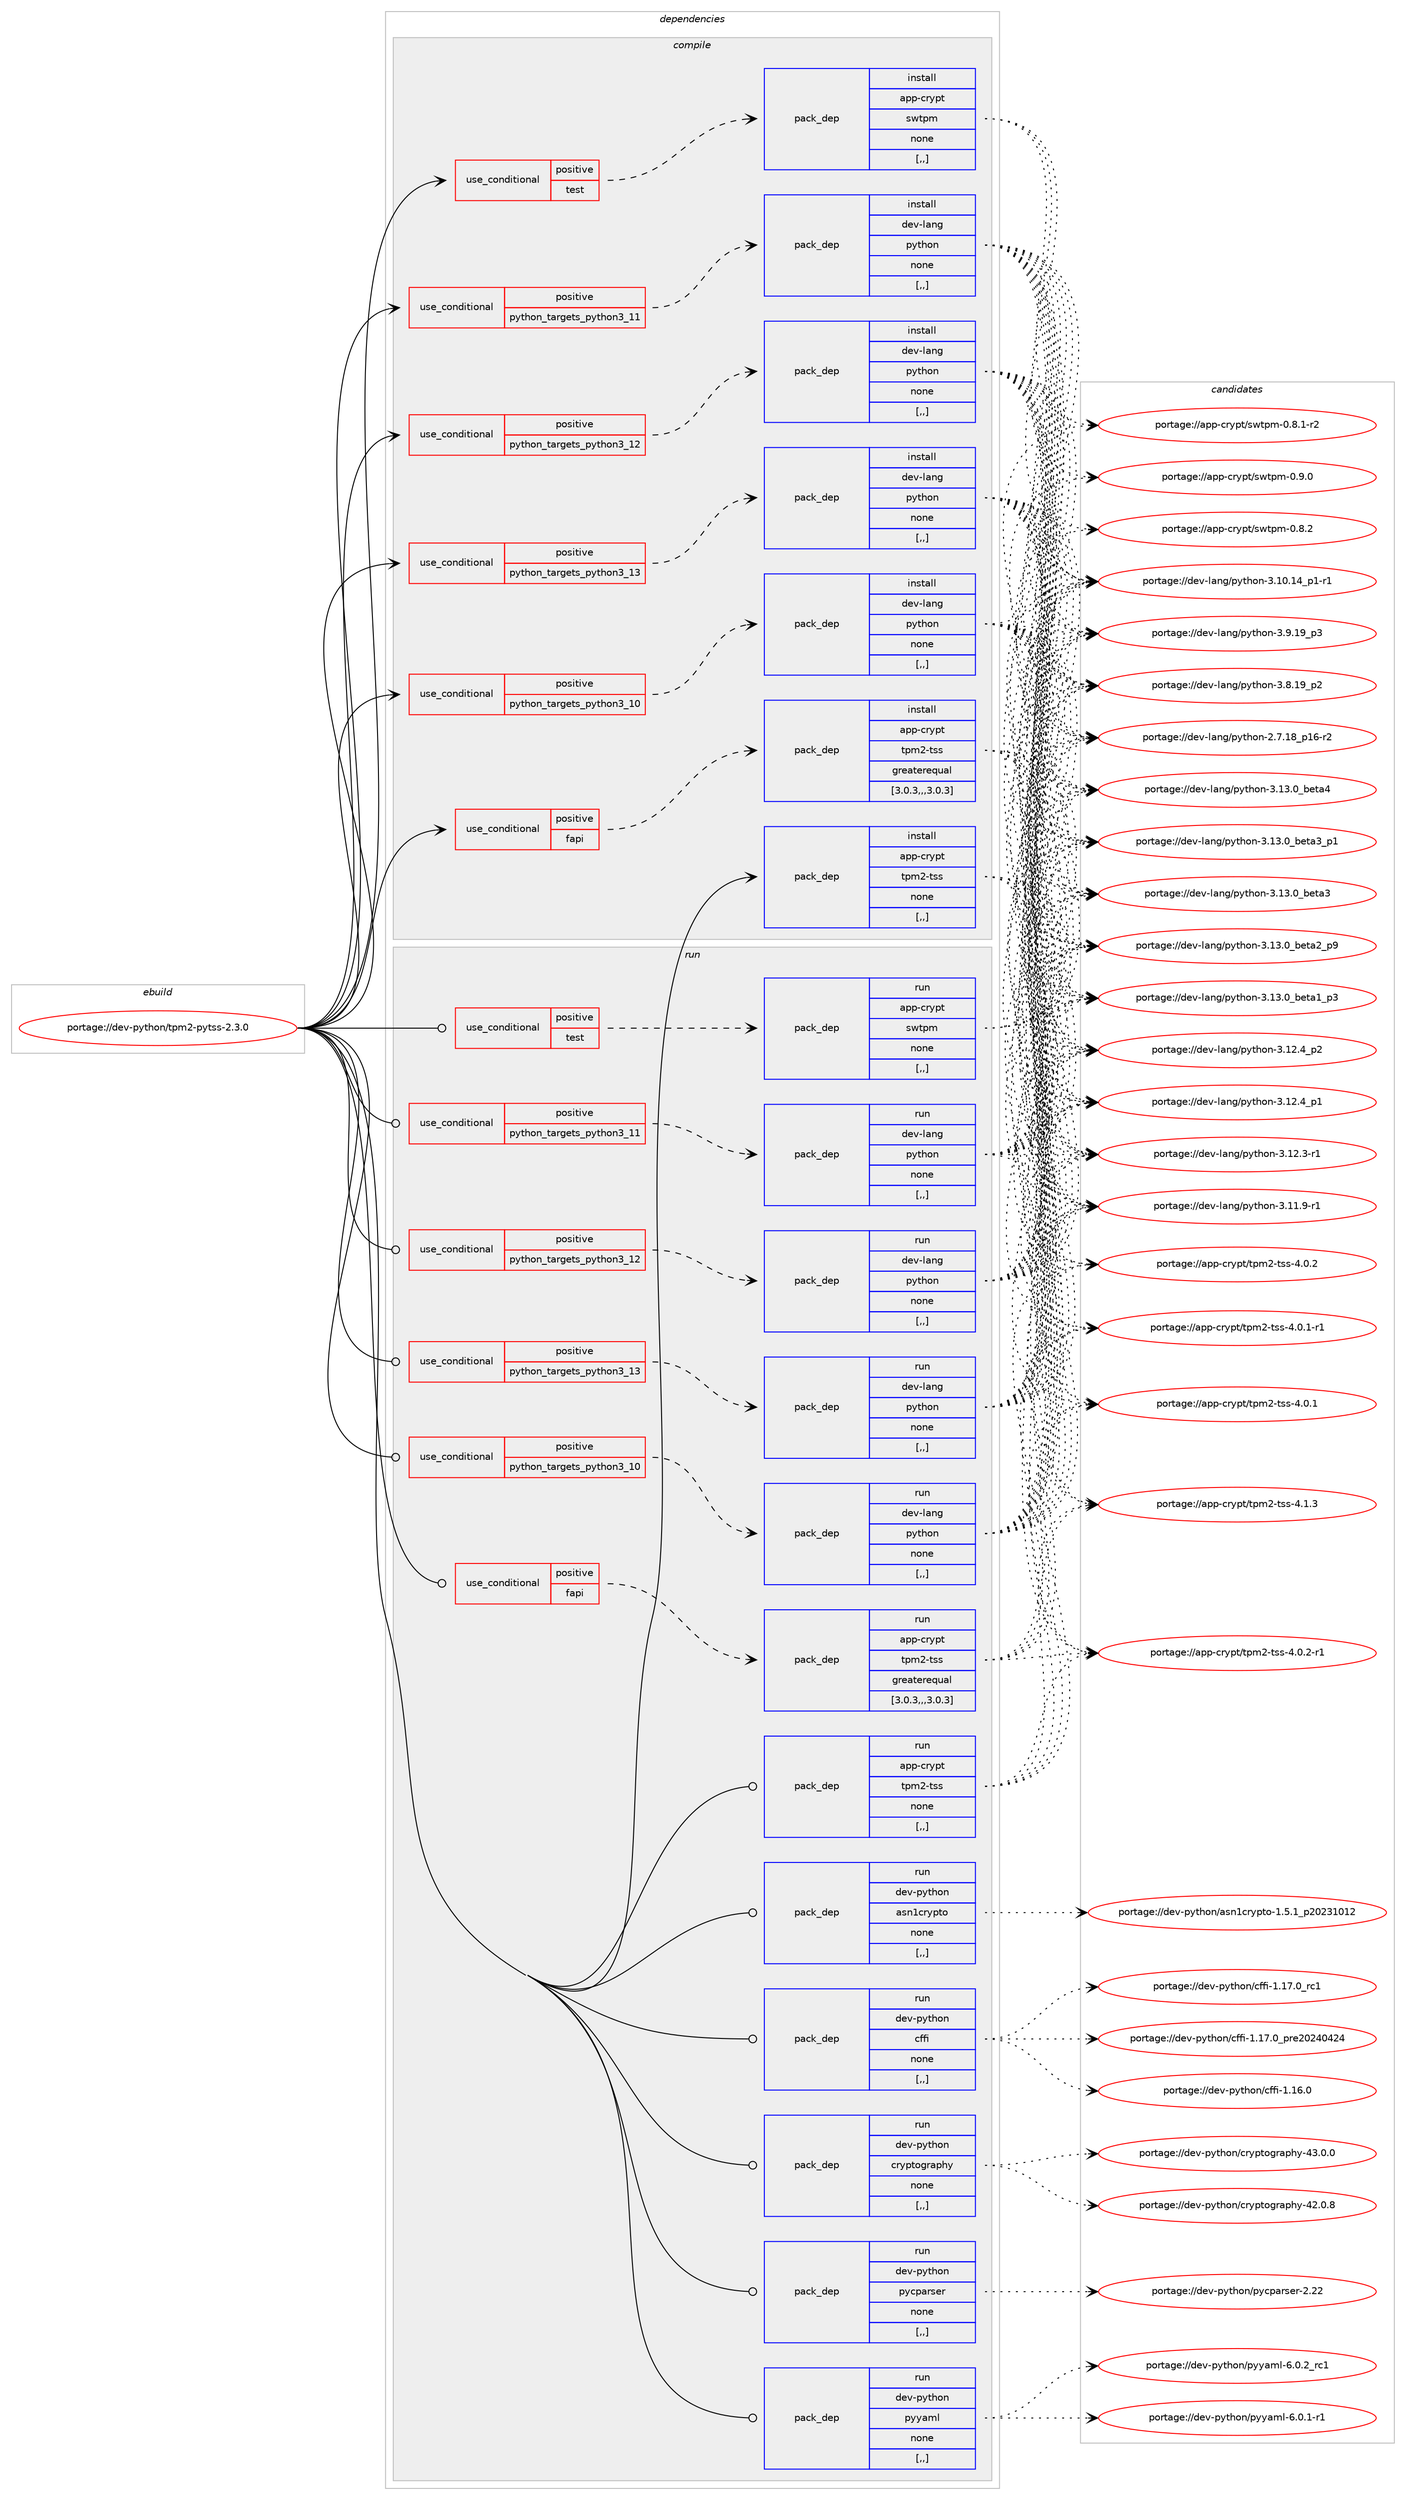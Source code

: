 digraph prolog {

# *************
# Graph options
# *************

newrank=true;
concentrate=true;
compound=true;
graph [rankdir=LR,fontname=Helvetica,fontsize=10,ranksep=1.5];#, ranksep=2.5, nodesep=0.2];
edge  [arrowhead=vee];
node  [fontname=Helvetica,fontsize=10];

# **********
# The ebuild
# **********

subgraph cluster_leftcol {
color=gray;
label=<<i>ebuild</i>>;
id [label="portage://dev-python/tpm2-pytss-2.3.0", color=red, width=4, href="../dev-python/tpm2-pytss-2.3.0.svg"];
}

# ****************
# The dependencies
# ****************

subgraph cluster_midcol {
color=gray;
label=<<i>dependencies</i>>;
subgraph cluster_compile {
fillcolor="#eeeeee";
style=filled;
label=<<i>compile</i>>;
subgraph cond40653 {
dependency166163 [label=<<TABLE BORDER="0" CELLBORDER="1" CELLSPACING="0" CELLPADDING="4"><TR><TD ROWSPAN="3" CELLPADDING="10">use_conditional</TD></TR><TR><TD>positive</TD></TR><TR><TD>fapi</TD></TR></TABLE>>, shape=none, color=red];
subgraph pack124238 {
dependency166164 [label=<<TABLE BORDER="0" CELLBORDER="1" CELLSPACING="0" CELLPADDING="4" WIDTH="220"><TR><TD ROWSPAN="6" CELLPADDING="30">pack_dep</TD></TR><TR><TD WIDTH="110">install</TD></TR><TR><TD>app-crypt</TD></TR><TR><TD>tpm2-tss</TD></TR><TR><TD>greaterequal</TD></TR><TR><TD>[3.0.3,,,3.0.3]</TD></TR></TABLE>>, shape=none, color=blue];
}
dependency166163:e -> dependency166164:w [weight=20,style="dashed",arrowhead="vee"];
}
id:e -> dependency166163:w [weight=20,style="solid",arrowhead="vee"];
subgraph cond40654 {
dependency166165 [label=<<TABLE BORDER="0" CELLBORDER="1" CELLSPACING="0" CELLPADDING="4"><TR><TD ROWSPAN="3" CELLPADDING="10">use_conditional</TD></TR><TR><TD>positive</TD></TR><TR><TD>python_targets_python3_10</TD></TR></TABLE>>, shape=none, color=red];
subgraph pack124239 {
dependency166166 [label=<<TABLE BORDER="0" CELLBORDER="1" CELLSPACING="0" CELLPADDING="4" WIDTH="220"><TR><TD ROWSPAN="6" CELLPADDING="30">pack_dep</TD></TR><TR><TD WIDTH="110">install</TD></TR><TR><TD>dev-lang</TD></TR><TR><TD>python</TD></TR><TR><TD>none</TD></TR><TR><TD>[,,]</TD></TR></TABLE>>, shape=none, color=blue];
}
dependency166165:e -> dependency166166:w [weight=20,style="dashed",arrowhead="vee"];
}
id:e -> dependency166165:w [weight=20,style="solid",arrowhead="vee"];
subgraph cond40655 {
dependency166167 [label=<<TABLE BORDER="0" CELLBORDER="1" CELLSPACING="0" CELLPADDING="4"><TR><TD ROWSPAN="3" CELLPADDING="10">use_conditional</TD></TR><TR><TD>positive</TD></TR><TR><TD>python_targets_python3_11</TD></TR></TABLE>>, shape=none, color=red];
subgraph pack124240 {
dependency166168 [label=<<TABLE BORDER="0" CELLBORDER="1" CELLSPACING="0" CELLPADDING="4" WIDTH="220"><TR><TD ROWSPAN="6" CELLPADDING="30">pack_dep</TD></TR><TR><TD WIDTH="110">install</TD></TR><TR><TD>dev-lang</TD></TR><TR><TD>python</TD></TR><TR><TD>none</TD></TR><TR><TD>[,,]</TD></TR></TABLE>>, shape=none, color=blue];
}
dependency166167:e -> dependency166168:w [weight=20,style="dashed",arrowhead="vee"];
}
id:e -> dependency166167:w [weight=20,style="solid",arrowhead="vee"];
subgraph cond40656 {
dependency166169 [label=<<TABLE BORDER="0" CELLBORDER="1" CELLSPACING="0" CELLPADDING="4"><TR><TD ROWSPAN="3" CELLPADDING="10">use_conditional</TD></TR><TR><TD>positive</TD></TR><TR><TD>python_targets_python3_12</TD></TR></TABLE>>, shape=none, color=red];
subgraph pack124241 {
dependency166170 [label=<<TABLE BORDER="0" CELLBORDER="1" CELLSPACING="0" CELLPADDING="4" WIDTH="220"><TR><TD ROWSPAN="6" CELLPADDING="30">pack_dep</TD></TR><TR><TD WIDTH="110">install</TD></TR><TR><TD>dev-lang</TD></TR><TR><TD>python</TD></TR><TR><TD>none</TD></TR><TR><TD>[,,]</TD></TR></TABLE>>, shape=none, color=blue];
}
dependency166169:e -> dependency166170:w [weight=20,style="dashed",arrowhead="vee"];
}
id:e -> dependency166169:w [weight=20,style="solid",arrowhead="vee"];
subgraph cond40657 {
dependency166171 [label=<<TABLE BORDER="0" CELLBORDER="1" CELLSPACING="0" CELLPADDING="4"><TR><TD ROWSPAN="3" CELLPADDING="10">use_conditional</TD></TR><TR><TD>positive</TD></TR><TR><TD>python_targets_python3_13</TD></TR></TABLE>>, shape=none, color=red];
subgraph pack124242 {
dependency166172 [label=<<TABLE BORDER="0" CELLBORDER="1" CELLSPACING="0" CELLPADDING="4" WIDTH="220"><TR><TD ROWSPAN="6" CELLPADDING="30">pack_dep</TD></TR><TR><TD WIDTH="110">install</TD></TR><TR><TD>dev-lang</TD></TR><TR><TD>python</TD></TR><TR><TD>none</TD></TR><TR><TD>[,,]</TD></TR></TABLE>>, shape=none, color=blue];
}
dependency166171:e -> dependency166172:w [weight=20,style="dashed",arrowhead="vee"];
}
id:e -> dependency166171:w [weight=20,style="solid",arrowhead="vee"];
subgraph cond40658 {
dependency166173 [label=<<TABLE BORDER="0" CELLBORDER="1" CELLSPACING="0" CELLPADDING="4"><TR><TD ROWSPAN="3" CELLPADDING="10">use_conditional</TD></TR><TR><TD>positive</TD></TR><TR><TD>test</TD></TR></TABLE>>, shape=none, color=red];
subgraph pack124243 {
dependency166174 [label=<<TABLE BORDER="0" CELLBORDER="1" CELLSPACING="0" CELLPADDING="4" WIDTH="220"><TR><TD ROWSPAN="6" CELLPADDING="30">pack_dep</TD></TR><TR><TD WIDTH="110">install</TD></TR><TR><TD>app-crypt</TD></TR><TR><TD>swtpm</TD></TR><TR><TD>none</TD></TR><TR><TD>[,,]</TD></TR></TABLE>>, shape=none, color=blue];
}
dependency166173:e -> dependency166174:w [weight=20,style="dashed",arrowhead="vee"];
}
id:e -> dependency166173:w [weight=20,style="solid",arrowhead="vee"];
subgraph pack124244 {
dependency166175 [label=<<TABLE BORDER="0" CELLBORDER="1" CELLSPACING="0" CELLPADDING="4" WIDTH="220"><TR><TD ROWSPAN="6" CELLPADDING="30">pack_dep</TD></TR><TR><TD WIDTH="110">install</TD></TR><TR><TD>app-crypt</TD></TR><TR><TD>tpm2-tss</TD></TR><TR><TD>none</TD></TR><TR><TD>[,,]</TD></TR></TABLE>>, shape=none, color=blue];
}
id:e -> dependency166175:w [weight=20,style="solid",arrowhead="vee"];
}
subgraph cluster_compileandrun {
fillcolor="#eeeeee";
style=filled;
label=<<i>compile and run</i>>;
}
subgraph cluster_run {
fillcolor="#eeeeee";
style=filled;
label=<<i>run</i>>;
subgraph cond40659 {
dependency166176 [label=<<TABLE BORDER="0" CELLBORDER="1" CELLSPACING="0" CELLPADDING="4"><TR><TD ROWSPAN="3" CELLPADDING="10">use_conditional</TD></TR><TR><TD>positive</TD></TR><TR><TD>fapi</TD></TR></TABLE>>, shape=none, color=red];
subgraph pack124245 {
dependency166177 [label=<<TABLE BORDER="0" CELLBORDER="1" CELLSPACING="0" CELLPADDING="4" WIDTH="220"><TR><TD ROWSPAN="6" CELLPADDING="30">pack_dep</TD></TR><TR><TD WIDTH="110">run</TD></TR><TR><TD>app-crypt</TD></TR><TR><TD>tpm2-tss</TD></TR><TR><TD>greaterequal</TD></TR><TR><TD>[3.0.3,,,3.0.3]</TD></TR></TABLE>>, shape=none, color=blue];
}
dependency166176:e -> dependency166177:w [weight=20,style="dashed",arrowhead="vee"];
}
id:e -> dependency166176:w [weight=20,style="solid",arrowhead="odot"];
subgraph cond40660 {
dependency166178 [label=<<TABLE BORDER="0" CELLBORDER="1" CELLSPACING="0" CELLPADDING="4"><TR><TD ROWSPAN="3" CELLPADDING="10">use_conditional</TD></TR><TR><TD>positive</TD></TR><TR><TD>python_targets_python3_10</TD></TR></TABLE>>, shape=none, color=red];
subgraph pack124246 {
dependency166179 [label=<<TABLE BORDER="0" CELLBORDER="1" CELLSPACING="0" CELLPADDING="4" WIDTH="220"><TR><TD ROWSPAN="6" CELLPADDING="30">pack_dep</TD></TR><TR><TD WIDTH="110">run</TD></TR><TR><TD>dev-lang</TD></TR><TR><TD>python</TD></TR><TR><TD>none</TD></TR><TR><TD>[,,]</TD></TR></TABLE>>, shape=none, color=blue];
}
dependency166178:e -> dependency166179:w [weight=20,style="dashed",arrowhead="vee"];
}
id:e -> dependency166178:w [weight=20,style="solid",arrowhead="odot"];
subgraph cond40661 {
dependency166180 [label=<<TABLE BORDER="0" CELLBORDER="1" CELLSPACING="0" CELLPADDING="4"><TR><TD ROWSPAN="3" CELLPADDING="10">use_conditional</TD></TR><TR><TD>positive</TD></TR><TR><TD>python_targets_python3_11</TD></TR></TABLE>>, shape=none, color=red];
subgraph pack124247 {
dependency166181 [label=<<TABLE BORDER="0" CELLBORDER="1" CELLSPACING="0" CELLPADDING="4" WIDTH="220"><TR><TD ROWSPAN="6" CELLPADDING="30">pack_dep</TD></TR><TR><TD WIDTH="110">run</TD></TR><TR><TD>dev-lang</TD></TR><TR><TD>python</TD></TR><TR><TD>none</TD></TR><TR><TD>[,,]</TD></TR></TABLE>>, shape=none, color=blue];
}
dependency166180:e -> dependency166181:w [weight=20,style="dashed",arrowhead="vee"];
}
id:e -> dependency166180:w [weight=20,style="solid",arrowhead="odot"];
subgraph cond40662 {
dependency166182 [label=<<TABLE BORDER="0" CELLBORDER="1" CELLSPACING="0" CELLPADDING="4"><TR><TD ROWSPAN="3" CELLPADDING="10">use_conditional</TD></TR><TR><TD>positive</TD></TR><TR><TD>python_targets_python3_12</TD></TR></TABLE>>, shape=none, color=red];
subgraph pack124248 {
dependency166183 [label=<<TABLE BORDER="0" CELLBORDER="1" CELLSPACING="0" CELLPADDING="4" WIDTH="220"><TR><TD ROWSPAN="6" CELLPADDING="30">pack_dep</TD></TR><TR><TD WIDTH="110">run</TD></TR><TR><TD>dev-lang</TD></TR><TR><TD>python</TD></TR><TR><TD>none</TD></TR><TR><TD>[,,]</TD></TR></TABLE>>, shape=none, color=blue];
}
dependency166182:e -> dependency166183:w [weight=20,style="dashed",arrowhead="vee"];
}
id:e -> dependency166182:w [weight=20,style="solid",arrowhead="odot"];
subgraph cond40663 {
dependency166184 [label=<<TABLE BORDER="0" CELLBORDER="1" CELLSPACING="0" CELLPADDING="4"><TR><TD ROWSPAN="3" CELLPADDING="10">use_conditional</TD></TR><TR><TD>positive</TD></TR><TR><TD>python_targets_python3_13</TD></TR></TABLE>>, shape=none, color=red];
subgraph pack124249 {
dependency166185 [label=<<TABLE BORDER="0" CELLBORDER="1" CELLSPACING="0" CELLPADDING="4" WIDTH="220"><TR><TD ROWSPAN="6" CELLPADDING="30">pack_dep</TD></TR><TR><TD WIDTH="110">run</TD></TR><TR><TD>dev-lang</TD></TR><TR><TD>python</TD></TR><TR><TD>none</TD></TR><TR><TD>[,,]</TD></TR></TABLE>>, shape=none, color=blue];
}
dependency166184:e -> dependency166185:w [weight=20,style="dashed",arrowhead="vee"];
}
id:e -> dependency166184:w [weight=20,style="solid",arrowhead="odot"];
subgraph cond40664 {
dependency166186 [label=<<TABLE BORDER="0" CELLBORDER="1" CELLSPACING="0" CELLPADDING="4"><TR><TD ROWSPAN="3" CELLPADDING="10">use_conditional</TD></TR><TR><TD>positive</TD></TR><TR><TD>test</TD></TR></TABLE>>, shape=none, color=red];
subgraph pack124250 {
dependency166187 [label=<<TABLE BORDER="0" CELLBORDER="1" CELLSPACING="0" CELLPADDING="4" WIDTH="220"><TR><TD ROWSPAN="6" CELLPADDING="30">pack_dep</TD></TR><TR><TD WIDTH="110">run</TD></TR><TR><TD>app-crypt</TD></TR><TR><TD>swtpm</TD></TR><TR><TD>none</TD></TR><TR><TD>[,,]</TD></TR></TABLE>>, shape=none, color=blue];
}
dependency166186:e -> dependency166187:w [weight=20,style="dashed",arrowhead="vee"];
}
id:e -> dependency166186:w [weight=20,style="solid",arrowhead="odot"];
subgraph pack124251 {
dependency166188 [label=<<TABLE BORDER="0" CELLBORDER="1" CELLSPACING="0" CELLPADDING="4" WIDTH="220"><TR><TD ROWSPAN="6" CELLPADDING="30">pack_dep</TD></TR><TR><TD WIDTH="110">run</TD></TR><TR><TD>app-crypt</TD></TR><TR><TD>tpm2-tss</TD></TR><TR><TD>none</TD></TR><TR><TD>[,,]</TD></TR></TABLE>>, shape=none, color=blue];
}
id:e -> dependency166188:w [weight=20,style="solid",arrowhead="odot"];
subgraph pack124252 {
dependency166189 [label=<<TABLE BORDER="0" CELLBORDER="1" CELLSPACING="0" CELLPADDING="4" WIDTH="220"><TR><TD ROWSPAN="6" CELLPADDING="30">pack_dep</TD></TR><TR><TD WIDTH="110">run</TD></TR><TR><TD>dev-python</TD></TR><TR><TD>asn1crypto</TD></TR><TR><TD>none</TD></TR><TR><TD>[,,]</TD></TR></TABLE>>, shape=none, color=blue];
}
id:e -> dependency166189:w [weight=20,style="solid",arrowhead="odot"];
subgraph pack124253 {
dependency166190 [label=<<TABLE BORDER="0" CELLBORDER="1" CELLSPACING="0" CELLPADDING="4" WIDTH="220"><TR><TD ROWSPAN="6" CELLPADDING="30">pack_dep</TD></TR><TR><TD WIDTH="110">run</TD></TR><TR><TD>dev-python</TD></TR><TR><TD>cffi</TD></TR><TR><TD>none</TD></TR><TR><TD>[,,]</TD></TR></TABLE>>, shape=none, color=blue];
}
id:e -> dependency166190:w [weight=20,style="solid",arrowhead="odot"];
subgraph pack124254 {
dependency166191 [label=<<TABLE BORDER="0" CELLBORDER="1" CELLSPACING="0" CELLPADDING="4" WIDTH="220"><TR><TD ROWSPAN="6" CELLPADDING="30">pack_dep</TD></TR><TR><TD WIDTH="110">run</TD></TR><TR><TD>dev-python</TD></TR><TR><TD>cryptography</TD></TR><TR><TD>none</TD></TR><TR><TD>[,,]</TD></TR></TABLE>>, shape=none, color=blue];
}
id:e -> dependency166191:w [weight=20,style="solid",arrowhead="odot"];
subgraph pack124255 {
dependency166192 [label=<<TABLE BORDER="0" CELLBORDER="1" CELLSPACING="0" CELLPADDING="4" WIDTH="220"><TR><TD ROWSPAN="6" CELLPADDING="30">pack_dep</TD></TR><TR><TD WIDTH="110">run</TD></TR><TR><TD>dev-python</TD></TR><TR><TD>pycparser</TD></TR><TR><TD>none</TD></TR><TR><TD>[,,]</TD></TR></TABLE>>, shape=none, color=blue];
}
id:e -> dependency166192:w [weight=20,style="solid",arrowhead="odot"];
subgraph pack124256 {
dependency166193 [label=<<TABLE BORDER="0" CELLBORDER="1" CELLSPACING="0" CELLPADDING="4" WIDTH="220"><TR><TD ROWSPAN="6" CELLPADDING="30">pack_dep</TD></TR><TR><TD WIDTH="110">run</TD></TR><TR><TD>dev-python</TD></TR><TR><TD>pyyaml</TD></TR><TR><TD>none</TD></TR><TR><TD>[,,]</TD></TR></TABLE>>, shape=none, color=blue];
}
id:e -> dependency166193:w [weight=20,style="solid",arrowhead="odot"];
}
}

# **************
# The candidates
# **************

subgraph cluster_choices {
rank=same;
color=gray;
label=<<i>candidates</i>>;

subgraph choice124238 {
color=black;
nodesep=1;
choice971121124599114121112116471161121095045116115115455246494651 [label="portage://app-crypt/tpm2-tss-4.1.3", color=red, width=4,href="../app-crypt/tpm2-tss-4.1.3.svg"];
choice9711211245991141211121164711611210950451161151154552464846504511449 [label="portage://app-crypt/tpm2-tss-4.0.2-r1", color=red, width=4,href="../app-crypt/tpm2-tss-4.0.2-r1.svg"];
choice971121124599114121112116471161121095045116115115455246484650 [label="portage://app-crypt/tpm2-tss-4.0.2", color=red, width=4,href="../app-crypt/tpm2-tss-4.0.2.svg"];
choice9711211245991141211121164711611210950451161151154552464846494511449 [label="portage://app-crypt/tpm2-tss-4.0.1-r1", color=red, width=4,href="../app-crypt/tpm2-tss-4.0.1-r1.svg"];
choice971121124599114121112116471161121095045116115115455246484649 [label="portage://app-crypt/tpm2-tss-4.0.1", color=red, width=4,href="../app-crypt/tpm2-tss-4.0.1.svg"];
dependency166164:e -> choice971121124599114121112116471161121095045116115115455246494651:w [style=dotted,weight="100"];
dependency166164:e -> choice9711211245991141211121164711611210950451161151154552464846504511449:w [style=dotted,weight="100"];
dependency166164:e -> choice971121124599114121112116471161121095045116115115455246484650:w [style=dotted,weight="100"];
dependency166164:e -> choice9711211245991141211121164711611210950451161151154552464846494511449:w [style=dotted,weight="100"];
dependency166164:e -> choice971121124599114121112116471161121095045116115115455246484649:w [style=dotted,weight="100"];
}
subgraph choice124239 {
color=black;
nodesep=1;
choice1001011184510897110103471121211161041111104551464951464895981011169752 [label="portage://dev-lang/python-3.13.0_beta4", color=red, width=4,href="../dev-lang/python-3.13.0_beta4.svg"];
choice10010111845108971101034711212111610411111045514649514648959810111697519511249 [label="portage://dev-lang/python-3.13.0_beta3_p1", color=red, width=4,href="../dev-lang/python-3.13.0_beta3_p1.svg"];
choice1001011184510897110103471121211161041111104551464951464895981011169751 [label="portage://dev-lang/python-3.13.0_beta3", color=red, width=4,href="../dev-lang/python-3.13.0_beta3.svg"];
choice10010111845108971101034711212111610411111045514649514648959810111697509511257 [label="portage://dev-lang/python-3.13.0_beta2_p9", color=red, width=4,href="../dev-lang/python-3.13.0_beta2_p9.svg"];
choice10010111845108971101034711212111610411111045514649514648959810111697499511251 [label="portage://dev-lang/python-3.13.0_beta1_p3", color=red, width=4,href="../dev-lang/python-3.13.0_beta1_p3.svg"];
choice100101118451089711010347112121116104111110455146495046529511250 [label="portage://dev-lang/python-3.12.4_p2", color=red, width=4,href="../dev-lang/python-3.12.4_p2.svg"];
choice100101118451089711010347112121116104111110455146495046529511249 [label="portage://dev-lang/python-3.12.4_p1", color=red, width=4,href="../dev-lang/python-3.12.4_p1.svg"];
choice100101118451089711010347112121116104111110455146495046514511449 [label="portage://dev-lang/python-3.12.3-r1", color=red, width=4,href="../dev-lang/python-3.12.3-r1.svg"];
choice100101118451089711010347112121116104111110455146494946574511449 [label="portage://dev-lang/python-3.11.9-r1", color=red, width=4,href="../dev-lang/python-3.11.9-r1.svg"];
choice100101118451089711010347112121116104111110455146494846495295112494511449 [label="portage://dev-lang/python-3.10.14_p1-r1", color=red, width=4,href="../dev-lang/python-3.10.14_p1-r1.svg"];
choice100101118451089711010347112121116104111110455146574649579511251 [label="portage://dev-lang/python-3.9.19_p3", color=red, width=4,href="../dev-lang/python-3.9.19_p3.svg"];
choice100101118451089711010347112121116104111110455146564649579511250 [label="portage://dev-lang/python-3.8.19_p2", color=red, width=4,href="../dev-lang/python-3.8.19_p2.svg"];
choice100101118451089711010347112121116104111110455046554649569511249544511450 [label="portage://dev-lang/python-2.7.18_p16-r2", color=red, width=4,href="../dev-lang/python-2.7.18_p16-r2.svg"];
dependency166166:e -> choice1001011184510897110103471121211161041111104551464951464895981011169752:w [style=dotted,weight="100"];
dependency166166:e -> choice10010111845108971101034711212111610411111045514649514648959810111697519511249:w [style=dotted,weight="100"];
dependency166166:e -> choice1001011184510897110103471121211161041111104551464951464895981011169751:w [style=dotted,weight="100"];
dependency166166:e -> choice10010111845108971101034711212111610411111045514649514648959810111697509511257:w [style=dotted,weight="100"];
dependency166166:e -> choice10010111845108971101034711212111610411111045514649514648959810111697499511251:w [style=dotted,weight="100"];
dependency166166:e -> choice100101118451089711010347112121116104111110455146495046529511250:w [style=dotted,weight="100"];
dependency166166:e -> choice100101118451089711010347112121116104111110455146495046529511249:w [style=dotted,weight="100"];
dependency166166:e -> choice100101118451089711010347112121116104111110455146495046514511449:w [style=dotted,weight="100"];
dependency166166:e -> choice100101118451089711010347112121116104111110455146494946574511449:w [style=dotted,weight="100"];
dependency166166:e -> choice100101118451089711010347112121116104111110455146494846495295112494511449:w [style=dotted,weight="100"];
dependency166166:e -> choice100101118451089711010347112121116104111110455146574649579511251:w [style=dotted,weight="100"];
dependency166166:e -> choice100101118451089711010347112121116104111110455146564649579511250:w [style=dotted,weight="100"];
dependency166166:e -> choice100101118451089711010347112121116104111110455046554649569511249544511450:w [style=dotted,weight="100"];
}
subgraph choice124240 {
color=black;
nodesep=1;
choice1001011184510897110103471121211161041111104551464951464895981011169752 [label="portage://dev-lang/python-3.13.0_beta4", color=red, width=4,href="../dev-lang/python-3.13.0_beta4.svg"];
choice10010111845108971101034711212111610411111045514649514648959810111697519511249 [label="portage://dev-lang/python-3.13.0_beta3_p1", color=red, width=4,href="../dev-lang/python-3.13.0_beta3_p1.svg"];
choice1001011184510897110103471121211161041111104551464951464895981011169751 [label="portage://dev-lang/python-3.13.0_beta3", color=red, width=4,href="../dev-lang/python-3.13.0_beta3.svg"];
choice10010111845108971101034711212111610411111045514649514648959810111697509511257 [label="portage://dev-lang/python-3.13.0_beta2_p9", color=red, width=4,href="../dev-lang/python-3.13.0_beta2_p9.svg"];
choice10010111845108971101034711212111610411111045514649514648959810111697499511251 [label="portage://dev-lang/python-3.13.0_beta1_p3", color=red, width=4,href="../dev-lang/python-3.13.0_beta1_p3.svg"];
choice100101118451089711010347112121116104111110455146495046529511250 [label="portage://dev-lang/python-3.12.4_p2", color=red, width=4,href="../dev-lang/python-3.12.4_p2.svg"];
choice100101118451089711010347112121116104111110455146495046529511249 [label="portage://dev-lang/python-3.12.4_p1", color=red, width=4,href="../dev-lang/python-3.12.4_p1.svg"];
choice100101118451089711010347112121116104111110455146495046514511449 [label="portage://dev-lang/python-3.12.3-r1", color=red, width=4,href="../dev-lang/python-3.12.3-r1.svg"];
choice100101118451089711010347112121116104111110455146494946574511449 [label="portage://dev-lang/python-3.11.9-r1", color=red, width=4,href="../dev-lang/python-3.11.9-r1.svg"];
choice100101118451089711010347112121116104111110455146494846495295112494511449 [label="portage://dev-lang/python-3.10.14_p1-r1", color=red, width=4,href="../dev-lang/python-3.10.14_p1-r1.svg"];
choice100101118451089711010347112121116104111110455146574649579511251 [label="portage://dev-lang/python-3.9.19_p3", color=red, width=4,href="../dev-lang/python-3.9.19_p3.svg"];
choice100101118451089711010347112121116104111110455146564649579511250 [label="portage://dev-lang/python-3.8.19_p2", color=red, width=4,href="../dev-lang/python-3.8.19_p2.svg"];
choice100101118451089711010347112121116104111110455046554649569511249544511450 [label="portage://dev-lang/python-2.7.18_p16-r2", color=red, width=4,href="../dev-lang/python-2.7.18_p16-r2.svg"];
dependency166168:e -> choice1001011184510897110103471121211161041111104551464951464895981011169752:w [style=dotted,weight="100"];
dependency166168:e -> choice10010111845108971101034711212111610411111045514649514648959810111697519511249:w [style=dotted,weight="100"];
dependency166168:e -> choice1001011184510897110103471121211161041111104551464951464895981011169751:w [style=dotted,weight="100"];
dependency166168:e -> choice10010111845108971101034711212111610411111045514649514648959810111697509511257:w [style=dotted,weight="100"];
dependency166168:e -> choice10010111845108971101034711212111610411111045514649514648959810111697499511251:w [style=dotted,weight="100"];
dependency166168:e -> choice100101118451089711010347112121116104111110455146495046529511250:w [style=dotted,weight="100"];
dependency166168:e -> choice100101118451089711010347112121116104111110455146495046529511249:w [style=dotted,weight="100"];
dependency166168:e -> choice100101118451089711010347112121116104111110455146495046514511449:w [style=dotted,weight="100"];
dependency166168:e -> choice100101118451089711010347112121116104111110455146494946574511449:w [style=dotted,weight="100"];
dependency166168:e -> choice100101118451089711010347112121116104111110455146494846495295112494511449:w [style=dotted,weight="100"];
dependency166168:e -> choice100101118451089711010347112121116104111110455146574649579511251:w [style=dotted,weight="100"];
dependency166168:e -> choice100101118451089711010347112121116104111110455146564649579511250:w [style=dotted,weight="100"];
dependency166168:e -> choice100101118451089711010347112121116104111110455046554649569511249544511450:w [style=dotted,weight="100"];
}
subgraph choice124241 {
color=black;
nodesep=1;
choice1001011184510897110103471121211161041111104551464951464895981011169752 [label="portage://dev-lang/python-3.13.0_beta4", color=red, width=4,href="../dev-lang/python-3.13.0_beta4.svg"];
choice10010111845108971101034711212111610411111045514649514648959810111697519511249 [label="portage://dev-lang/python-3.13.0_beta3_p1", color=red, width=4,href="../dev-lang/python-3.13.0_beta3_p1.svg"];
choice1001011184510897110103471121211161041111104551464951464895981011169751 [label="portage://dev-lang/python-3.13.0_beta3", color=red, width=4,href="../dev-lang/python-3.13.0_beta3.svg"];
choice10010111845108971101034711212111610411111045514649514648959810111697509511257 [label="portage://dev-lang/python-3.13.0_beta2_p9", color=red, width=4,href="../dev-lang/python-3.13.0_beta2_p9.svg"];
choice10010111845108971101034711212111610411111045514649514648959810111697499511251 [label="portage://dev-lang/python-3.13.0_beta1_p3", color=red, width=4,href="../dev-lang/python-3.13.0_beta1_p3.svg"];
choice100101118451089711010347112121116104111110455146495046529511250 [label="portage://dev-lang/python-3.12.4_p2", color=red, width=4,href="../dev-lang/python-3.12.4_p2.svg"];
choice100101118451089711010347112121116104111110455146495046529511249 [label="portage://dev-lang/python-3.12.4_p1", color=red, width=4,href="../dev-lang/python-3.12.4_p1.svg"];
choice100101118451089711010347112121116104111110455146495046514511449 [label="portage://dev-lang/python-3.12.3-r1", color=red, width=4,href="../dev-lang/python-3.12.3-r1.svg"];
choice100101118451089711010347112121116104111110455146494946574511449 [label="portage://dev-lang/python-3.11.9-r1", color=red, width=4,href="../dev-lang/python-3.11.9-r1.svg"];
choice100101118451089711010347112121116104111110455146494846495295112494511449 [label="portage://dev-lang/python-3.10.14_p1-r1", color=red, width=4,href="../dev-lang/python-3.10.14_p1-r1.svg"];
choice100101118451089711010347112121116104111110455146574649579511251 [label="portage://dev-lang/python-3.9.19_p3", color=red, width=4,href="../dev-lang/python-3.9.19_p3.svg"];
choice100101118451089711010347112121116104111110455146564649579511250 [label="portage://dev-lang/python-3.8.19_p2", color=red, width=4,href="../dev-lang/python-3.8.19_p2.svg"];
choice100101118451089711010347112121116104111110455046554649569511249544511450 [label="portage://dev-lang/python-2.7.18_p16-r2", color=red, width=4,href="../dev-lang/python-2.7.18_p16-r2.svg"];
dependency166170:e -> choice1001011184510897110103471121211161041111104551464951464895981011169752:w [style=dotted,weight="100"];
dependency166170:e -> choice10010111845108971101034711212111610411111045514649514648959810111697519511249:w [style=dotted,weight="100"];
dependency166170:e -> choice1001011184510897110103471121211161041111104551464951464895981011169751:w [style=dotted,weight="100"];
dependency166170:e -> choice10010111845108971101034711212111610411111045514649514648959810111697509511257:w [style=dotted,weight="100"];
dependency166170:e -> choice10010111845108971101034711212111610411111045514649514648959810111697499511251:w [style=dotted,weight="100"];
dependency166170:e -> choice100101118451089711010347112121116104111110455146495046529511250:w [style=dotted,weight="100"];
dependency166170:e -> choice100101118451089711010347112121116104111110455146495046529511249:w [style=dotted,weight="100"];
dependency166170:e -> choice100101118451089711010347112121116104111110455146495046514511449:w [style=dotted,weight="100"];
dependency166170:e -> choice100101118451089711010347112121116104111110455146494946574511449:w [style=dotted,weight="100"];
dependency166170:e -> choice100101118451089711010347112121116104111110455146494846495295112494511449:w [style=dotted,weight="100"];
dependency166170:e -> choice100101118451089711010347112121116104111110455146574649579511251:w [style=dotted,weight="100"];
dependency166170:e -> choice100101118451089711010347112121116104111110455146564649579511250:w [style=dotted,weight="100"];
dependency166170:e -> choice100101118451089711010347112121116104111110455046554649569511249544511450:w [style=dotted,weight="100"];
}
subgraph choice124242 {
color=black;
nodesep=1;
choice1001011184510897110103471121211161041111104551464951464895981011169752 [label="portage://dev-lang/python-3.13.0_beta4", color=red, width=4,href="../dev-lang/python-3.13.0_beta4.svg"];
choice10010111845108971101034711212111610411111045514649514648959810111697519511249 [label="portage://dev-lang/python-3.13.0_beta3_p1", color=red, width=4,href="../dev-lang/python-3.13.0_beta3_p1.svg"];
choice1001011184510897110103471121211161041111104551464951464895981011169751 [label="portage://dev-lang/python-3.13.0_beta3", color=red, width=4,href="../dev-lang/python-3.13.0_beta3.svg"];
choice10010111845108971101034711212111610411111045514649514648959810111697509511257 [label="portage://dev-lang/python-3.13.0_beta2_p9", color=red, width=4,href="../dev-lang/python-3.13.0_beta2_p9.svg"];
choice10010111845108971101034711212111610411111045514649514648959810111697499511251 [label="portage://dev-lang/python-3.13.0_beta1_p3", color=red, width=4,href="../dev-lang/python-3.13.0_beta1_p3.svg"];
choice100101118451089711010347112121116104111110455146495046529511250 [label="portage://dev-lang/python-3.12.4_p2", color=red, width=4,href="../dev-lang/python-3.12.4_p2.svg"];
choice100101118451089711010347112121116104111110455146495046529511249 [label="portage://dev-lang/python-3.12.4_p1", color=red, width=4,href="../dev-lang/python-3.12.4_p1.svg"];
choice100101118451089711010347112121116104111110455146495046514511449 [label="portage://dev-lang/python-3.12.3-r1", color=red, width=4,href="../dev-lang/python-3.12.3-r1.svg"];
choice100101118451089711010347112121116104111110455146494946574511449 [label="portage://dev-lang/python-3.11.9-r1", color=red, width=4,href="../dev-lang/python-3.11.9-r1.svg"];
choice100101118451089711010347112121116104111110455146494846495295112494511449 [label="portage://dev-lang/python-3.10.14_p1-r1", color=red, width=4,href="../dev-lang/python-3.10.14_p1-r1.svg"];
choice100101118451089711010347112121116104111110455146574649579511251 [label="portage://dev-lang/python-3.9.19_p3", color=red, width=4,href="../dev-lang/python-3.9.19_p3.svg"];
choice100101118451089711010347112121116104111110455146564649579511250 [label="portage://dev-lang/python-3.8.19_p2", color=red, width=4,href="../dev-lang/python-3.8.19_p2.svg"];
choice100101118451089711010347112121116104111110455046554649569511249544511450 [label="portage://dev-lang/python-2.7.18_p16-r2", color=red, width=4,href="../dev-lang/python-2.7.18_p16-r2.svg"];
dependency166172:e -> choice1001011184510897110103471121211161041111104551464951464895981011169752:w [style=dotted,weight="100"];
dependency166172:e -> choice10010111845108971101034711212111610411111045514649514648959810111697519511249:w [style=dotted,weight="100"];
dependency166172:e -> choice1001011184510897110103471121211161041111104551464951464895981011169751:w [style=dotted,weight="100"];
dependency166172:e -> choice10010111845108971101034711212111610411111045514649514648959810111697509511257:w [style=dotted,weight="100"];
dependency166172:e -> choice10010111845108971101034711212111610411111045514649514648959810111697499511251:w [style=dotted,weight="100"];
dependency166172:e -> choice100101118451089711010347112121116104111110455146495046529511250:w [style=dotted,weight="100"];
dependency166172:e -> choice100101118451089711010347112121116104111110455146495046529511249:w [style=dotted,weight="100"];
dependency166172:e -> choice100101118451089711010347112121116104111110455146495046514511449:w [style=dotted,weight="100"];
dependency166172:e -> choice100101118451089711010347112121116104111110455146494946574511449:w [style=dotted,weight="100"];
dependency166172:e -> choice100101118451089711010347112121116104111110455146494846495295112494511449:w [style=dotted,weight="100"];
dependency166172:e -> choice100101118451089711010347112121116104111110455146574649579511251:w [style=dotted,weight="100"];
dependency166172:e -> choice100101118451089711010347112121116104111110455146564649579511250:w [style=dotted,weight="100"];
dependency166172:e -> choice100101118451089711010347112121116104111110455046554649569511249544511450:w [style=dotted,weight="100"];
}
subgraph choice124243 {
color=black;
nodesep=1;
choice97112112459911412111211647115119116112109454846574648 [label="portage://app-crypt/swtpm-0.9.0", color=red, width=4,href="../app-crypt/swtpm-0.9.0.svg"];
choice97112112459911412111211647115119116112109454846564650 [label="portage://app-crypt/swtpm-0.8.2", color=red, width=4,href="../app-crypt/swtpm-0.8.2.svg"];
choice971121124599114121112116471151191161121094548465646494511450 [label="portage://app-crypt/swtpm-0.8.1-r2", color=red, width=4,href="../app-crypt/swtpm-0.8.1-r2.svg"];
dependency166174:e -> choice97112112459911412111211647115119116112109454846574648:w [style=dotted,weight="100"];
dependency166174:e -> choice97112112459911412111211647115119116112109454846564650:w [style=dotted,weight="100"];
dependency166174:e -> choice971121124599114121112116471151191161121094548465646494511450:w [style=dotted,weight="100"];
}
subgraph choice124244 {
color=black;
nodesep=1;
choice971121124599114121112116471161121095045116115115455246494651 [label="portage://app-crypt/tpm2-tss-4.1.3", color=red, width=4,href="../app-crypt/tpm2-tss-4.1.3.svg"];
choice9711211245991141211121164711611210950451161151154552464846504511449 [label="portage://app-crypt/tpm2-tss-4.0.2-r1", color=red, width=4,href="../app-crypt/tpm2-tss-4.0.2-r1.svg"];
choice971121124599114121112116471161121095045116115115455246484650 [label="portage://app-crypt/tpm2-tss-4.0.2", color=red, width=4,href="../app-crypt/tpm2-tss-4.0.2.svg"];
choice9711211245991141211121164711611210950451161151154552464846494511449 [label="portage://app-crypt/tpm2-tss-4.0.1-r1", color=red, width=4,href="../app-crypt/tpm2-tss-4.0.1-r1.svg"];
choice971121124599114121112116471161121095045116115115455246484649 [label="portage://app-crypt/tpm2-tss-4.0.1", color=red, width=4,href="../app-crypt/tpm2-tss-4.0.1.svg"];
dependency166175:e -> choice971121124599114121112116471161121095045116115115455246494651:w [style=dotted,weight="100"];
dependency166175:e -> choice9711211245991141211121164711611210950451161151154552464846504511449:w [style=dotted,weight="100"];
dependency166175:e -> choice971121124599114121112116471161121095045116115115455246484650:w [style=dotted,weight="100"];
dependency166175:e -> choice9711211245991141211121164711611210950451161151154552464846494511449:w [style=dotted,weight="100"];
dependency166175:e -> choice971121124599114121112116471161121095045116115115455246484649:w [style=dotted,weight="100"];
}
subgraph choice124245 {
color=black;
nodesep=1;
choice971121124599114121112116471161121095045116115115455246494651 [label="portage://app-crypt/tpm2-tss-4.1.3", color=red, width=4,href="../app-crypt/tpm2-tss-4.1.3.svg"];
choice9711211245991141211121164711611210950451161151154552464846504511449 [label="portage://app-crypt/tpm2-tss-4.0.2-r1", color=red, width=4,href="../app-crypt/tpm2-tss-4.0.2-r1.svg"];
choice971121124599114121112116471161121095045116115115455246484650 [label="portage://app-crypt/tpm2-tss-4.0.2", color=red, width=4,href="../app-crypt/tpm2-tss-4.0.2.svg"];
choice9711211245991141211121164711611210950451161151154552464846494511449 [label="portage://app-crypt/tpm2-tss-4.0.1-r1", color=red, width=4,href="../app-crypt/tpm2-tss-4.0.1-r1.svg"];
choice971121124599114121112116471161121095045116115115455246484649 [label="portage://app-crypt/tpm2-tss-4.0.1", color=red, width=4,href="../app-crypt/tpm2-tss-4.0.1.svg"];
dependency166177:e -> choice971121124599114121112116471161121095045116115115455246494651:w [style=dotted,weight="100"];
dependency166177:e -> choice9711211245991141211121164711611210950451161151154552464846504511449:w [style=dotted,weight="100"];
dependency166177:e -> choice971121124599114121112116471161121095045116115115455246484650:w [style=dotted,weight="100"];
dependency166177:e -> choice9711211245991141211121164711611210950451161151154552464846494511449:w [style=dotted,weight="100"];
dependency166177:e -> choice971121124599114121112116471161121095045116115115455246484649:w [style=dotted,weight="100"];
}
subgraph choice124246 {
color=black;
nodesep=1;
choice1001011184510897110103471121211161041111104551464951464895981011169752 [label="portage://dev-lang/python-3.13.0_beta4", color=red, width=4,href="../dev-lang/python-3.13.0_beta4.svg"];
choice10010111845108971101034711212111610411111045514649514648959810111697519511249 [label="portage://dev-lang/python-3.13.0_beta3_p1", color=red, width=4,href="../dev-lang/python-3.13.0_beta3_p1.svg"];
choice1001011184510897110103471121211161041111104551464951464895981011169751 [label="portage://dev-lang/python-3.13.0_beta3", color=red, width=4,href="../dev-lang/python-3.13.0_beta3.svg"];
choice10010111845108971101034711212111610411111045514649514648959810111697509511257 [label="portage://dev-lang/python-3.13.0_beta2_p9", color=red, width=4,href="../dev-lang/python-3.13.0_beta2_p9.svg"];
choice10010111845108971101034711212111610411111045514649514648959810111697499511251 [label="portage://dev-lang/python-3.13.0_beta1_p3", color=red, width=4,href="../dev-lang/python-3.13.0_beta1_p3.svg"];
choice100101118451089711010347112121116104111110455146495046529511250 [label="portage://dev-lang/python-3.12.4_p2", color=red, width=4,href="../dev-lang/python-3.12.4_p2.svg"];
choice100101118451089711010347112121116104111110455146495046529511249 [label="portage://dev-lang/python-3.12.4_p1", color=red, width=4,href="../dev-lang/python-3.12.4_p1.svg"];
choice100101118451089711010347112121116104111110455146495046514511449 [label="portage://dev-lang/python-3.12.3-r1", color=red, width=4,href="../dev-lang/python-3.12.3-r1.svg"];
choice100101118451089711010347112121116104111110455146494946574511449 [label="portage://dev-lang/python-3.11.9-r1", color=red, width=4,href="../dev-lang/python-3.11.9-r1.svg"];
choice100101118451089711010347112121116104111110455146494846495295112494511449 [label="portage://dev-lang/python-3.10.14_p1-r1", color=red, width=4,href="../dev-lang/python-3.10.14_p1-r1.svg"];
choice100101118451089711010347112121116104111110455146574649579511251 [label="portage://dev-lang/python-3.9.19_p3", color=red, width=4,href="../dev-lang/python-3.9.19_p3.svg"];
choice100101118451089711010347112121116104111110455146564649579511250 [label="portage://dev-lang/python-3.8.19_p2", color=red, width=4,href="../dev-lang/python-3.8.19_p2.svg"];
choice100101118451089711010347112121116104111110455046554649569511249544511450 [label="portage://dev-lang/python-2.7.18_p16-r2", color=red, width=4,href="../dev-lang/python-2.7.18_p16-r2.svg"];
dependency166179:e -> choice1001011184510897110103471121211161041111104551464951464895981011169752:w [style=dotted,weight="100"];
dependency166179:e -> choice10010111845108971101034711212111610411111045514649514648959810111697519511249:w [style=dotted,weight="100"];
dependency166179:e -> choice1001011184510897110103471121211161041111104551464951464895981011169751:w [style=dotted,weight="100"];
dependency166179:e -> choice10010111845108971101034711212111610411111045514649514648959810111697509511257:w [style=dotted,weight="100"];
dependency166179:e -> choice10010111845108971101034711212111610411111045514649514648959810111697499511251:w [style=dotted,weight="100"];
dependency166179:e -> choice100101118451089711010347112121116104111110455146495046529511250:w [style=dotted,weight="100"];
dependency166179:e -> choice100101118451089711010347112121116104111110455146495046529511249:w [style=dotted,weight="100"];
dependency166179:e -> choice100101118451089711010347112121116104111110455146495046514511449:w [style=dotted,weight="100"];
dependency166179:e -> choice100101118451089711010347112121116104111110455146494946574511449:w [style=dotted,weight="100"];
dependency166179:e -> choice100101118451089711010347112121116104111110455146494846495295112494511449:w [style=dotted,weight="100"];
dependency166179:e -> choice100101118451089711010347112121116104111110455146574649579511251:w [style=dotted,weight="100"];
dependency166179:e -> choice100101118451089711010347112121116104111110455146564649579511250:w [style=dotted,weight="100"];
dependency166179:e -> choice100101118451089711010347112121116104111110455046554649569511249544511450:w [style=dotted,weight="100"];
}
subgraph choice124247 {
color=black;
nodesep=1;
choice1001011184510897110103471121211161041111104551464951464895981011169752 [label="portage://dev-lang/python-3.13.0_beta4", color=red, width=4,href="../dev-lang/python-3.13.0_beta4.svg"];
choice10010111845108971101034711212111610411111045514649514648959810111697519511249 [label="portage://dev-lang/python-3.13.0_beta3_p1", color=red, width=4,href="../dev-lang/python-3.13.0_beta3_p1.svg"];
choice1001011184510897110103471121211161041111104551464951464895981011169751 [label="portage://dev-lang/python-3.13.0_beta3", color=red, width=4,href="../dev-lang/python-3.13.0_beta3.svg"];
choice10010111845108971101034711212111610411111045514649514648959810111697509511257 [label="portage://dev-lang/python-3.13.0_beta2_p9", color=red, width=4,href="../dev-lang/python-3.13.0_beta2_p9.svg"];
choice10010111845108971101034711212111610411111045514649514648959810111697499511251 [label="portage://dev-lang/python-3.13.0_beta1_p3", color=red, width=4,href="../dev-lang/python-3.13.0_beta1_p3.svg"];
choice100101118451089711010347112121116104111110455146495046529511250 [label="portage://dev-lang/python-3.12.4_p2", color=red, width=4,href="../dev-lang/python-3.12.4_p2.svg"];
choice100101118451089711010347112121116104111110455146495046529511249 [label="portage://dev-lang/python-3.12.4_p1", color=red, width=4,href="../dev-lang/python-3.12.4_p1.svg"];
choice100101118451089711010347112121116104111110455146495046514511449 [label="portage://dev-lang/python-3.12.3-r1", color=red, width=4,href="../dev-lang/python-3.12.3-r1.svg"];
choice100101118451089711010347112121116104111110455146494946574511449 [label="portage://dev-lang/python-3.11.9-r1", color=red, width=4,href="../dev-lang/python-3.11.9-r1.svg"];
choice100101118451089711010347112121116104111110455146494846495295112494511449 [label="portage://dev-lang/python-3.10.14_p1-r1", color=red, width=4,href="../dev-lang/python-3.10.14_p1-r1.svg"];
choice100101118451089711010347112121116104111110455146574649579511251 [label="portage://dev-lang/python-3.9.19_p3", color=red, width=4,href="../dev-lang/python-3.9.19_p3.svg"];
choice100101118451089711010347112121116104111110455146564649579511250 [label="portage://dev-lang/python-3.8.19_p2", color=red, width=4,href="../dev-lang/python-3.8.19_p2.svg"];
choice100101118451089711010347112121116104111110455046554649569511249544511450 [label="portage://dev-lang/python-2.7.18_p16-r2", color=red, width=4,href="../dev-lang/python-2.7.18_p16-r2.svg"];
dependency166181:e -> choice1001011184510897110103471121211161041111104551464951464895981011169752:w [style=dotted,weight="100"];
dependency166181:e -> choice10010111845108971101034711212111610411111045514649514648959810111697519511249:w [style=dotted,weight="100"];
dependency166181:e -> choice1001011184510897110103471121211161041111104551464951464895981011169751:w [style=dotted,weight="100"];
dependency166181:e -> choice10010111845108971101034711212111610411111045514649514648959810111697509511257:w [style=dotted,weight="100"];
dependency166181:e -> choice10010111845108971101034711212111610411111045514649514648959810111697499511251:w [style=dotted,weight="100"];
dependency166181:e -> choice100101118451089711010347112121116104111110455146495046529511250:w [style=dotted,weight="100"];
dependency166181:e -> choice100101118451089711010347112121116104111110455146495046529511249:w [style=dotted,weight="100"];
dependency166181:e -> choice100101118451089711010347112121116104111110455146495046514511449:w [style=dotted,weight="100"];
dependency166181:e -> choice100101118451089711010347112121116104111110455146494946574511449:w [style=dotted,weight="100"];
dependency166181:e -> choice100101118451089711010347112121116104111110455146494846495295112494511449:w [style=dotted,weight="100"];
dependency166181:e -> choice100101118451089711010347112121116104111110455146574649579511251:w [style=dotted,weight="100"];
dependency166181:e -> choice100101118451089711010347112121116104111110455146564649579511250:w [style=dotted,weight="100"];
dependency166181:e -> choice100101118451089711010347112121116104111110455046554649569511249544511450:w [style=dotted,weight="100"];
}
subgraph choice124248 {
color=black;
nodesep=1;
choice1001011184510897110103471121211161041111104551464951464895981011169752 [label="portage://dev-lang/python-3.13.0_beta4", color=red, width=4,href="../dev-lang/python-3.13.0_beta4.svg"];
choice10010111845108971101034711212111610411111045514649514648959810111697519511249 [label="portage://dev-lang/python-3.13.0_beta3_p1", color=red, width=4,href="../dev-lang/python-3.13.0_beta3_p1.svg"];
choice1001011184510897110103471121211161041111104551464951464895981011169751 [label="portage://dev-lang/python-3.13.0_beta3", color=red, width=4,href="../dev-lang/python-3.13.0_beta3.svg"];
choice10010111845108971101034711212111610411111045514649514648959810111697509511257 [label="portage://dev-lang/python-3.13.0_beta2_p9", color=red, width=4,href="../dev-lang/python-3.13.0_beta2_p9.svg"];
choice10010111845108971101034711212111610411111045514649514648959810111697499511251 [label="portage://dev-lang/python-3.13.0_beta1_p3", color=red, width=4,href="../dev-lang/python-3.13.0_beta1_p3.svg"];
choice100101118451089711010347112121116104111110455146495046529511250 [label="portage://dev-lang/python-3.12.4_p2", color=red, width=4,href="../dev-lang/python-3.12.4_p2.svg"];
choice100101118451089711010347112121116104111110455146495046529511249 [label="portage://dev-lang/python-3.12.4_p1", color=red, width=4,href="../dev-lang/python-3.12.4_p1.svg"];
choice100101118451089711010347112121116104111110455146495046514511449 [label="portage://dev-lang/python-3.12.3-r1", color=red, width=4,href="../dev-lang/python-3.12.3-r1.svg"];
choice100101118451089711010347112121116104111110455146494946574511449 [label="portage://dev-lang/python-3.11.9-r1", color=red, width=4,href="../dev-lang/python-3.11.9-r1.svg"];
choice100101118451089711010347112121116104111110455146494846495295112494511449 [label="portage://dev-lang/python-3.10.14_p1-r1", color=red, width=4,href="../dev-lang/python-3.10.14_p1-r1.svg"];
choice100101118451089711010347112121116104111110455146574649579511251 [label="portage://dev-lang/python-3.9.19_p3", color=red, width=4,href="../dev-lang/python-3.9.19_p3.svg"];
choice100101118451089711010347112121116104111110455146564649579511250 [label="portage://dev-lang/python-3.8.19_p2", color=red, width=4,href="../dev-lang/python-3.8.19_p2.svg"];
choice100101118451089711010347112121116104111110455046554649569511249544511450 [label="portage://dev-lang/python-2.7.18_p16-r2", color=red, width=4,href="../dev-lang/python-2.7.18_p16-r2.svg"];
dependency166183:e -> choice1001011184510897110103471121211161041111104551464951464895981011169752:w [style=dotted,weight="100"];
dependency166183:e -> choice10010111845108971101034711212111610411111045514649514648959810111697519511249:w [style=dotted,weight="100"];
dependency166183:e -> choice1001011184510897110103471121211161041111104551464951464895981011169751:w [style=dotted,weight="100"];
dependency166183:e -> choice10010111845108971101034711212111610411111045514649514648959810111697509511257:w [style=dotted,weight="100"];
dependency166183:e -> choice10010111845108971101034711212111610411111045514649514648959810111697499511251:w [style=dotted,weight="100"];
dependency166183:e -> choice100101118451089711010347112121116104111110455146495046529511250:w [style=dotted,weight="100"];
dependency166183:e -> choice100101118451089711010347112121116104111110455146495046529511249:w [style=dotted,weight="100"];
dependency166183:e -> choice100101118451089711010347112121116104111110455146495046514511449:w [style=dotted,weight="100"];
dependency166183:e -> choice100101118451089711010347112121116104111110455146494946574511449:w [style=dotted,weight="100"];
dependency166183:e -> choice100101118451089711010347112121116104111110455146494846495295112494511449:w [style=dotted,weight="100"];
dependency166183:e -> choice100101118451089711010347112121116104111110455146574649579511251:w [style=dotted,weight="100"];
dependency166183:e -> choice100101118451089711010347112121116104111110455146564649579511250:w [style=dotted,weight="100"];
dependency166183:e -> choice100101118451089711010347112121116104111110455046554649569511249544511450:w [style=dotted,weight="100"];
}
subgraph choice124249 {
color=black;
nodesep=1;
choice1001011184510897110103471121211161041111104551464951464895981011169752 [label="portage://dev-lang/python-3.13.0_beta4", color=red, width=4,href="../dev-lang/python-3.13.0_beta4.svg"];
choice10010111845108971101034711212111610411111045514649514648959810111697519511249 [label="portage://dev-lang/python-3.13.0_beta3_p1", color=red, width=4,href="../dev-lang/python-3.13.0_beta3_p1.svg"];
choice1001011184510897110103471121211161041111104551464951464895981011169751 [label="portage://dev-lang/python-3.13.0_beta3", color=red, width=4,href="../dev-lang/python-3.13.0_beta3.svg"];
choice10010111845108971101034711212111610411111045514649514648959810111697509511257 [label="portage://dev-lang/python-3.13.0_beta2_p9", color=red, width=4,href="../dev-lang/python-3.13.0_beta2_p9.svg"];
choice10010111845108971101034711212111610411111045514649514648959810111697499511251 [label="portage://dev-lang/python-3.13.0_beta1_p3", color=red, width=4,href="../dev-lang/python-3.13.0_beta1_p3.svg"];
choice100101118451089711010347112121116104111110455146495046529511250 [label="portage://dev-lang/python-3.12.4_p2", color=red, width=4,href="../dev-lang/python-3.12.4_p2.svg"];
choice100101118451089711010347112121116104111110455146495046529511249 [label="portage://dev-lang/python-3.12.4_p1", color=red, width=4,href="../dev-lang/python-3.12.4_p1.svg"];
choice100101118451089711010347112121116104111110455146495046514511449 [label="portage://dev-lang/python-3.12.3-r1", color=red, width=4,href="../dev-lang/python-3.12.3-r1.svg"];
choice100101118451089711010347112121116104111110455146494946574511449 [label="portage://dev-lang/python-3.11.9-r1", color=red, width=4,href="../dev-lang/python-3.11.9-r1.svg"];
choice100101118451089711010347112121116104111110455146494846495295112494511449 [label="portage://dev-lang/python-3.10.14_p1-r1", color=red, width=4,href="../dev-lang/python-3.10.14_p1-r1.svg"];
choice100101118451089711010347112121116104111110455146574649579511251 [label="portage://dev-lang/python-3.9.19_p3", color=red, width=4,href="../dev-lang/python-3.9.19_p3.svg"];
choice100101118451089711010347112121116104111110455146564649579511250 [label="portage://dev-lang/python-3.8.19_p2", color=red, width=4,href="../dev-lang/python-3.8.19_p2.svg"];
choice100101118451089711010347112121116104111110455046554649569511249544511450 [label="portage://dev-lang/python-2.7.18_p16-r2", color=red, width=4,href="../dev-lang/python-2.7.18_p16-r2.svg"];
dependency166185:e -> choice1001011184510897110103471121211161041111104551464951464895981011169752:w [style=dotted,weight="100"];
dependency166185:e -> choice10010111845108971101034711212111610411111045514649514648959810111697519511249:w [style=dotted,weight="100"];
dependency166185:e -> choice1001011184510897110103471121211161041111104551464951464895981011169751:w [style=dotted,weight="100"];
dependency166185:e -> choice10010111845108971101034711212111610411111045514649514648959810111697509511257:w [style=dotted,weight="100"];
dependency166185:e -> choice10010111845108971101034711212111610411111045514649514648959810111697499511251:w [style=dotted,weight="100"];
dependency166185:e -> choice100101118451089711010347112121116104111110455146495046529511250:w [style=dotted,weight="100"];
dependency166185:e -> choice100101118451089711010347112121116104111110455146495046529511249:w [style=dotted,weight="100"];
dependency166185:e -> choice100101118451089711010347112121116104111110455146495046514511449:w [style=dotted,weight="100"];
dependency166185:e -> choice100101118451089711010347112121116104111110455146494946574511449:w [style=dotted,weight="100"];
dependency166185:e -> choice100101118451089711010347112121116104111110455146494846495295112494511449:w [style=dotted,weight="100"];
dependency166185:e -> choice100101118451089711010347112121116104111110455146574649579511251:w [style=dotted,weight="100"];
dependency166185:e -> choice100101118451089711010347112121116104111110455146564649579511250:w [style=dotted,weight="100"];
dependency166185:e -> choice100101118451089711010347112121116104111110455046554649569511249544511450:w [style=dotted,weight="100"];
}
subgraph choice124250 {
color=black;
nodesep=1;
choice97112112459911412111211647115119116112109454846574648 [label="portage://app-crypt/swtpm-0.9.0", color=red, width=4,href="../app-crypt/swtpm-0.9.0.svg"];
choice97112112459911412111211647115119116112109454846564650 [label="portage://app-crypt/swtpm-0.8.2", color=red, width=4,href="../app-crypt/swtpm-0.8.2.svg"];
choice971121124599114121112116471151191161121094548465646494511450 [label="portage://app-crypt/swtpm-0.8.1-r2", color=red, width=4,href="../app-crypt/swtpm-0.8.1-r2.svg"];
dependency166187:e -> choice97112112459911412111211647115119116112109454846574648:w [style=dotted,weight="100"];
dependency166187:e -> choice97112112459911412111211647115119116112109454846564650:w [style=dotted,weight="100"];
dependency166187:e -> choice971121124599114121112116471151191161121094548465646494511450:w [style=dotted,weight="100"];
}
subgraph choice124251 {
color=black;
nodesep=1;
choice971121124599114121112116471161121095045116115115455246494651 [label="portage://app-crypt/tpm2-tss-4.1.3", color=red, width=4,href="../app-crypt/tpm2-tss-4.1.3.svg"];
choice9711211245991141211121164711611210950451161151154552464846504511449 [label="portage://app-crypt/tpm2-tss-4.0.2-r1", color=red, width=4,href="../app-crypt/tpm2-tss-4.0.2-r1.svg"];
choice971121124599114121112116471161121095045116115115455246484650 [label="portage://app-crypt/tpm2-tss-4.0.2", color=red, width=4,href="../app-crypt/tpm2-tss-4.0.2.svg"];
choice9711211245991141211121164711611210950451161151154552464846494511449 [label="portage://app-crypt/tpm2-tss-4.0.1-r1", color=red, width=4,href="../app-crypt/tpm2-tss-4.0.1-r1.svg"];
choice971121124599114121112116471161121095045116115115455246484649 [label="portage://app-crypt/tpm2-tss-4.0.1", color=red, width=4,href="../app-crypt/tpm2-tss-4.0.1.svg"];
dependency166188:e -> choice971121124599114121112116471161121095045116115115455246494651:w [style=dotted,weight="100"];
dependency166188:e -> choice9711211245991141211121164711611210950451161151154552464846504511449:w [style=dotted,weight="100"];
dependency166188:e -> choice971121124599114121112116471161121095045116115115455246484650:w [style=dotted,weight="100"];
dependency166188:e -> choice9711211245991141211121164711611210950451161151154552464846494511449:w [style=dotted,weight="100"];
dependency166188:e -> choice971121124599114121112116471161121095045116115115455246484649:w [style=dotted,weight="100"];
}
subgraph choice124252 {
color=black;
nodesep=1;
choice1001011184511212111610411111047971151104999114121112116111454946534649951125048505149484950 [label="portage://dev-python/asn1crypto-1.5.1_p20231012", color=red, width=4,href="../dev-python/asn1crypto-1.5.1_p20231012.svg"];
dependency166189:e -> choice1001011184511212111610411111047971151104999114121112116111454946534649951125048505149484950:w [style=dotted,weight="100"];
}
subgraph choice124253 {
color=black;
nodesep=1;
choice10010111845112121116104111110479910210210545494649554648951149949 [label="portage://dev-python/cffi-1.17.0_rc1", color=red, width=4,href="../dev-python/cffi-1.17.0_rc1.svg"];
choice10010111845112121116104111110479910210210545494649554648951121141015048505248525052 [label="portage://dev-python/cffi-1.17.0_pre20240424", color=red, width=4,href="../dev-python/cffi-1.17.0_pre20240424.svg"];
choice10010111845112121116104111110479910210210545494649544648 [label="portage://dev-python/cffi-1.16.0", color=red, width=4,href="../dev-python/cffi-1.16.0.svg"];
dependency166190:e -> choice10010111845112121116104111110479910210210545494649554648951149949:w [style=dotted,weight="100"];
dependency166190:e -> choice10010111845112121116104111110479910210210545494649554648951121141015048505248525052:w [style=dotted,weight="100"];
dependency166190:e -> choice10010111845112121116104111110479910210210545494649544648:w [style=dotted,weight="100"];
}
subgraph choice124254 {
color=black;
nodesep=1;
choice1001011184511212111610411111047991141211121161111031149711210412145525146484648 [label="portage://dev-python/cryptography-43.0.0", color=red, width=4,href="../dev-python/cryptography-43.0.0.svg"];
choice1001011184511212111610411111047991141211121161111031149711210412145525046484656 [label="portage://dev-python/cryptography-42.0.8", color=red, width=4,href="../dev-python/cryptography-42.0.8.svg"];
dependency166191:e -> choice1001011184511212111610411111047991141211121161111031149711210412145525146484648:w [style=dotted,weight="100"];
dependency166191:e -> choice1001011184511212111610411111047991141211121161111031149711210412145525046484656:w [style=dotted,weight="100"];
}
subgraph choice124255 {
color=black;
nodesep=1;
choice100101118451121211161041111104711212199112971141151011144550465050 [label="portage://dev-python/pycparser-2.22", color=red, width=4,href="../dev-python/pycparser-2.22.svg"];
dependency166192:e -> choice100101118451121211161041111104711212199112971141151011144550465050:w [style=dotted,weight="100"];
}
subgraph choice124256 {
color=black;
nodesep=1;
choice100101118451121211161041111104711212112197109108455446484650951149949 [label="portage://dev-python/pyyaml-6.0.2_rc1", color=red, width=4,href="../dev-python/pyyaml-6.0.2_rc1.svg"];
choice1001011184511212111610411111047112121121971091084554464846494511449 [label="portage://dev-python/pyyaml-6.0.1-r1", color=red, width=4,href="../dev-python/pyyaml-6.0.1-r1.svg"];
dependency166193:e -> choice100101118451121211161041111104711212112197109108455446484650951149949:w [style=dotted,weight="100"];
dependency166193:e -> choice1001011184511212111610411111047112121121971091084554464846494511449:w [style=dotted,weight="100"];
}
}

}

